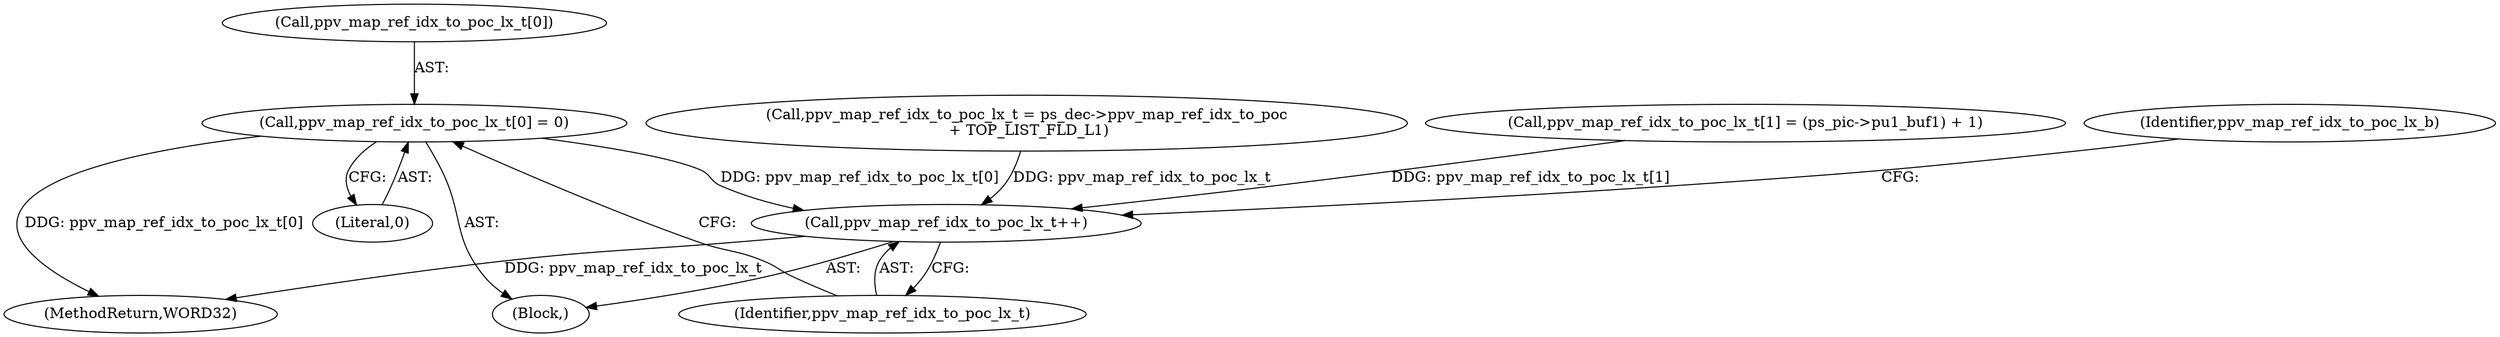 digraph "0_Android_943323f1d9d3dd5c2634deb26cbe72343ca6b3db_0@array" {
"1000688" [label="(Call,ppv_map_ref_idx_to_poc_lx_t[0] = 0)"];
"1000693" [label="(Call,ppv_map_ref_idx_to_poc_lx_t++)"];
"1000689" [label="(Call,ppv_map_ref_idx_to_poc_lx_t[0])"];
"1000692" [label="(Literal,0)"];
"1000693" [label="(Call,ppv_map_ref_idx_to_poc_lx_t++)"];
"1001235" [label="(MethodReturn,WORD32)"];
"1000697" [label="(Identifier,ppv_map_ref_idx_to_poc_lx_b)"];
"1000694" [label="(Identifier,ppv_map_ref_idx_to_poc_lx_t)"];
"1000674" [label="(Call,ppv_map_ref_idx_to_poc_lx_t = ps_dec->ppv_map_ref_idx_to_poc\n + TOP_LIST_FLD_L1)"];
"1000659" [label="(Call,ppv_map_ref_idx_to_poc_lx_t[1] = (ps_pic->pu1_buf1) + 1)"];
"1000688" [label="(Call,ppv_map_ref_idx_to_poc_lx_t[0] = 0)"];
"1000580" [label="(Block,)"];
"1000688" -> "1000580"  [label="AST: "];
"1000688" -> "1000692"  [label="CFG: "];
"1000689" -> "1000688"  [label="AST: "];
"1000692" -> "1000688"  [label="AST: "];
"1000694" -> "1000688"  [label="CFG: "];
"1000688" -> "1001235"  [label="DDG: ppv_map_ref_idx_to_poc_lx_t[0]"];
"1000688" -> "1000693"  [label="DDG: ppv_map_ref_idx_to_poc_lx_t[0]"];
"1000693" -> "1000580"  [label="AST: "];
"1000693" -> "1000694"  [label="CFG: "];
"1000694" -> "1000693"  [label="AST: "];
"1000697" -> "1000693"  [label="CFG: "];
"1000693" -> "1001235"  [label="DDG: ppv_map_ref_idx_to_poc_lx_t"];
"1000659" -> "1000693"  [label="DDG: ppv_map_ref_idx_to_poc_lx_t[1]"];
"1000674" -> "1000693"  [label="DDG: ppv_map_ref_idx_to_poc_lx_t"];
}
